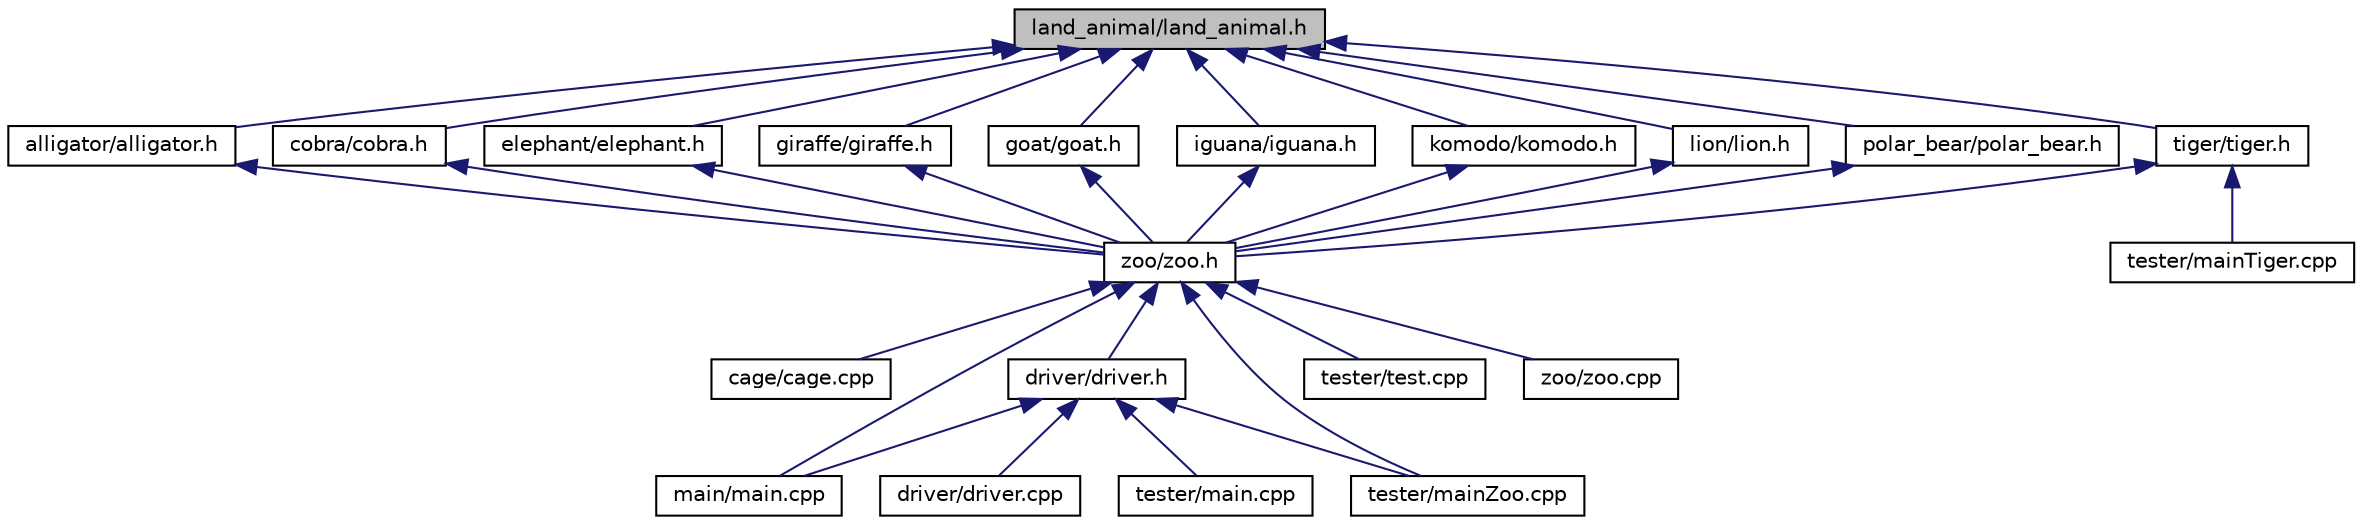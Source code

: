 digraph "land_animal/land_animal.h"
{
  edge [fontname="Helvetica",fontsize="10",labelfontname="Helvetica",labelfontsize="10"];
  node [fontname="Helvetica",fontsize="10",shape=record];
  Node1 [label="land_animal/land_animal.h",height=0.2,width=0.4,color="black", fillcolor="grey75", style="filled", fontcolor="black"];
  Node1 -> Node2 [dir="back",color="midnightblue",fontsize="10",style="solid"];
  Node2 [label="alligator/alligator.h",height=0.2,width=0.4,color="black", fillcolor="white", style="filled",URL="$alligator_8h.html"];
  Node2 -> Node3 [dir="back",color="midnightblue",fontsize="10",style="solid"];
  Node3 [label="zoo/zoo.h",height=0.2,width=0.4,color="black", fillcolor="white", style="filled",URL="$zoo_8h.html"];
  Node3 -> Node4 [dir="back",color="midnightblue",fontsize="10",style="solid"];
  Node4 [label="cage/cage.cpp",height=0.2,width=0.4,color="black", fillcolor="white", style="filled",URL="$cage_8cpp.html"];
  Node3 -> Node5 [dir="back",color="midnightblue",fontsize="10",style="solid"];
  Node5 [label="driver/driver.h",height=0.2,width=0.4,color="black", fillcolor="white", style="filled",URL="$driver_8h.html"];
  Node5 -> Node6 [dir="back",color="midnightblue",fontsize="10",style="solid"];
  Node6 [label="driver/driver.cpp",height=0.2,width=0.4,color="black", fillcolor="white", style="filled",URL="$driver_8cpp.html"];
  Node5 -> Node7 [dir="back",color="midnightblue",fontsize="10",style="solid"];
  Node7 [label="main/main.cpp",height=0.2,width=0.4,color="black", fillcolor="white", style="filled",URL="$main_2main_8cpp.html"];
  Node5 -> Node8 [dir="back",color="midnightblue",fontsize="10",style="solid"];
  Node8 [label="tester/main.cpp",height=0.2,width=0.4,color="black", fillcolor="white", style="filled",URL="$tester_2main_8cpp.html"];
  Node5 -> Node9 [dir="back",color="midnightblue",fontsize="10",style="solid"];
  Node9 [label="tester/mainZoo.cpp",height=0.2,width=0.4,color="black", fillcolor="white", style="filled",URL="$mainZoo_8cpp.html"];
  Node3 -> Node7 [dir="back",color="midnightblue",fontsize="10",style="solid"];
  Node3 -> Node9 [dir="back",color="midnightblue",fontsize="10",style="solid"];
  Node3 -> Node10 [dir="back",color="midnightblue",fontsize="10",style="solid"];
  Node10 [label="tester/test.cpp",height=0.2,width=0.4,color="black", fillcolor="white", style="filled",URL="$test_8cpp.html"];
  Node3 -> Node11 [dir="back",color="midnightblue",fontsize="10",style="solid"];
  Node11 [label="zoo/zoo.cpp",height=0.2,width=0.4,color="black", fillcolor="white", style="filled",URL="$zoo_8cpp.html"];
  Node1 -> Node12 [dir="back",color="midnightblue",fontsize="10",style="solid"];
  Node12 [label="cobra/cobra.h",height=0.2,width=0.4,color="black", fillcolor="white", style="filled",URL="$cobra_8h.html"];
  Node12 -> Node3 [dir="back",color="midnightblue",fontsize="10",style="solid"];
  Node1 -> Node13 [dir="back",color="midnightblue",fontsize="10",style="solid"];
  Node13 [label="elephant/elephant.h",height=0.2,width=0.4,color="black", fillcolor="white", style="filled",URL="$elephant_8h.html"];
  Node13 -> Node3 [dir="back",color="midnightblue",fontsize="10",style="solid"];
  Node1 -> Node14 [dir="back",color="midnightblue",fontsize="10",style="solid"];
  Node14 [label="giraffe/giraffe.h",height=0.2,width=0.4,color="black", fillcolor="white", style="filled",URL="$giraffe_8h.html"];
  Node14 -> Node3 [dir="back",color="midnightblue",fontsize="10",style="solid"];
  Node1 -> Node15 [dir="back",color="midnightblue",fontsize="10",style="solid"];
  Node15 [label="goat/goat.h",height=0.2,width=0.4,color="black", fillcolor="white", style="filled",URL="$goat_8h.html"];
  Node15 -> Node3 [dir="back",color="midnightblue",fontsize="10",style="solid"];
  Node1 -> Node16 [dir="back",color="midnightblue",fontsize="10",style="solid"];
  Node16 [label="iguana/iguana.h",height=0.2,width=0.4,color="black", fillcolor="white", style="filled",URL="$iguana_8h.html"];
  Node16 -> Node3 [dir="back",color="midnightblue",fontsize="10",style="solid"];
  Node1 -> Node17 [dir="back",color="midnightblue",fontsize="10",style="solid"];
  Node17 [label="komodo/komodo.h",height=0.2,width=0.4,color="black", fillcolor="white", style="filled",URL="$komodo_8h.html"];
  Node17 -> Node3 [dir="back",color="midnightblue",fontsize="10",style="solid"];
  Node1 -> Node18 [dir="back",color="midnightblue",fontsize="10",style="solid"];
  Node18 [label="lion/lion.h",height=0.2,width=0.4,color="black", fillcolor="white", style="filled",URL="$lion_8h.html"];
  Node18 -> Node3 [dir="back",color="midnightblue",fontsize="10",style="solid"];
  Node1 -> Node19 [dir="back",color="midnightblue",fontsize="10",style="solid"];
  Node19 [label="polar_bear/polar_bear.h",height=0.2,width=0.4,color="black", fillcolor="white", style="filled",URL="$polar__bear_8h.html"];
  Node19 -> Node3 [dir="back",color="midnightblue",fontsize="10",style="solid"];
  Node1 -> Node20 [dir="back",color="midnightblue",fontsize="10",style="solid"];
  Node20 [label="tiger/tiger.h",height=0.2,width=0.4,color="black", fillcolor="white", style="filled",URL="$tiger_8h.html"];
  Node20 -> Node3 [dir="back",color="midnightblue",fontsize="10",style="solid"];
  Node20 -> Node21 [dir="back",color="midnightblue",fontsize="10",style="solid"];
  Node21 [label="tester/mainTiger.cpp",height=0.2,width=0.4,color="black", fillcolor="white", style="filled",URL="$mainTiger_8cpp.html"];
}
